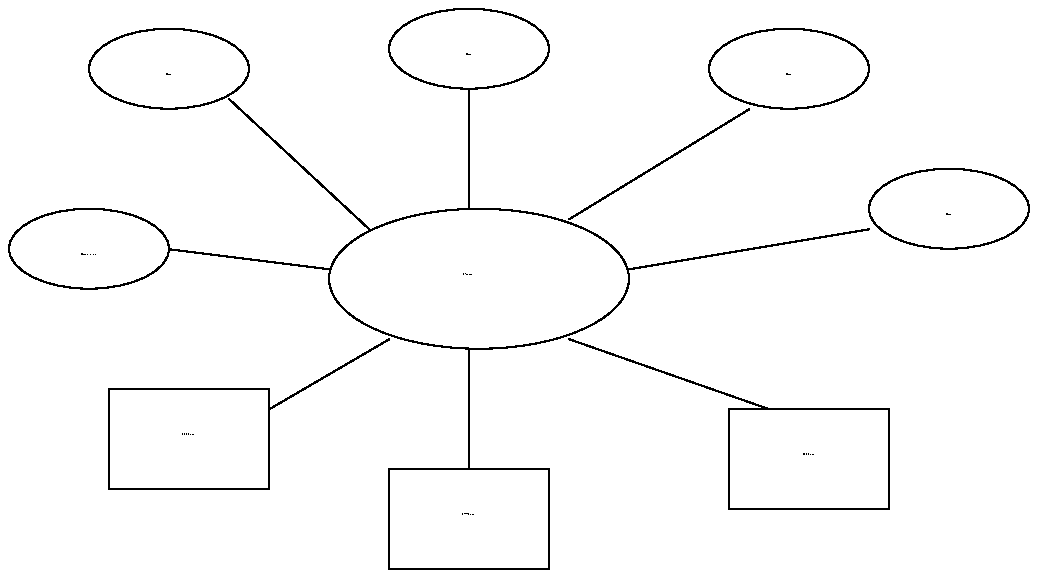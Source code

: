 ...\"
...\"  @OSF_COPYRIGHT@
...\"  COPYRIGHT NOTICE
...\"  Copyright (c) 1990, 1991, 1992, 1993 Open Software Foundation, Inc.
...\"  ALL RIGHTS RESERVED (DCE).  See the file named COPYRIGHT.DCE in the
...\"  src directory for the full copyright text.
...\"
...\"
...\" HISTORY
...\" $Log: 2_config_01.pic,v $
...\" Revision 1.1.2.3  1993/01/29  17:20:27  cjd
...\" 	Embedded copyright notice
...\" 	[1993/01/29  17:04:32  cjd]
...\"
...\" Revision 1.1.2.2  1992/09/01  17:13:14  weir
...\" 	Moved
...\" 	[1992/09/01  17:00:25  weir]
...\" 
...\" Revision 1.1  1992/01/29  15:41:26  damon
...\" 	Initial revision
...\" 
...\" $EndLog$
...\"
...\" (c) Copyright 1991, Open Software Foundation, Inc. ALL RIGHTS RESERVED
.PS
scale = 80
"\fR\s10ZZ Server\s0\fP"  at 320, 48
"\fR\s10YY Server\s0\fP"  at 184, 24
"\fR\s10XX Server\s0\fP"  at 72, 56
line   from 184, 88 \
	to 184, 40 
"\fR\s10Administrator\s0\fP"  at 32, 128
line   from 64, 128 \
	to 128, 120 
ellipse wid 64 ht 32 at 32, 128
"\fR\s10User\s0\fP"  at 376, 144
"\fR\s10User\s0\fP"  at 312, 200
"\fR\s10User\s0\fP"  at 184, 208
"\fR\s10User\s0\fP"  at 64, 200
line   from 224, 92 \
	to 304, 64 
line   from 152, 92 \
	to 104, 64 
line   from 344, 136 \
	to 248, 120 
line   from 296, 184 \
	to 224, 140 
line   from 184, 192 \
	to 184, 144 
line   from 88, 188 \
	to 144, 136 
ellipse wid 64 ht 32 at 64, 200
ellipse wid 64 ht 32 at 376, 144
ellipse wid 64 ht 32 at 184, 208
ellipse wid 120 ht 56 at 188, 116
"\fR\s10Network\s0\fP"  at 184, 120
ellipse wid 64 ht 32 at 312, 200
box  wid 64 ht 40 at 72, 52
box  wid 64 ht 40 at 184, 20
box  wid 64 ht 40 at 320, 44
.PE
